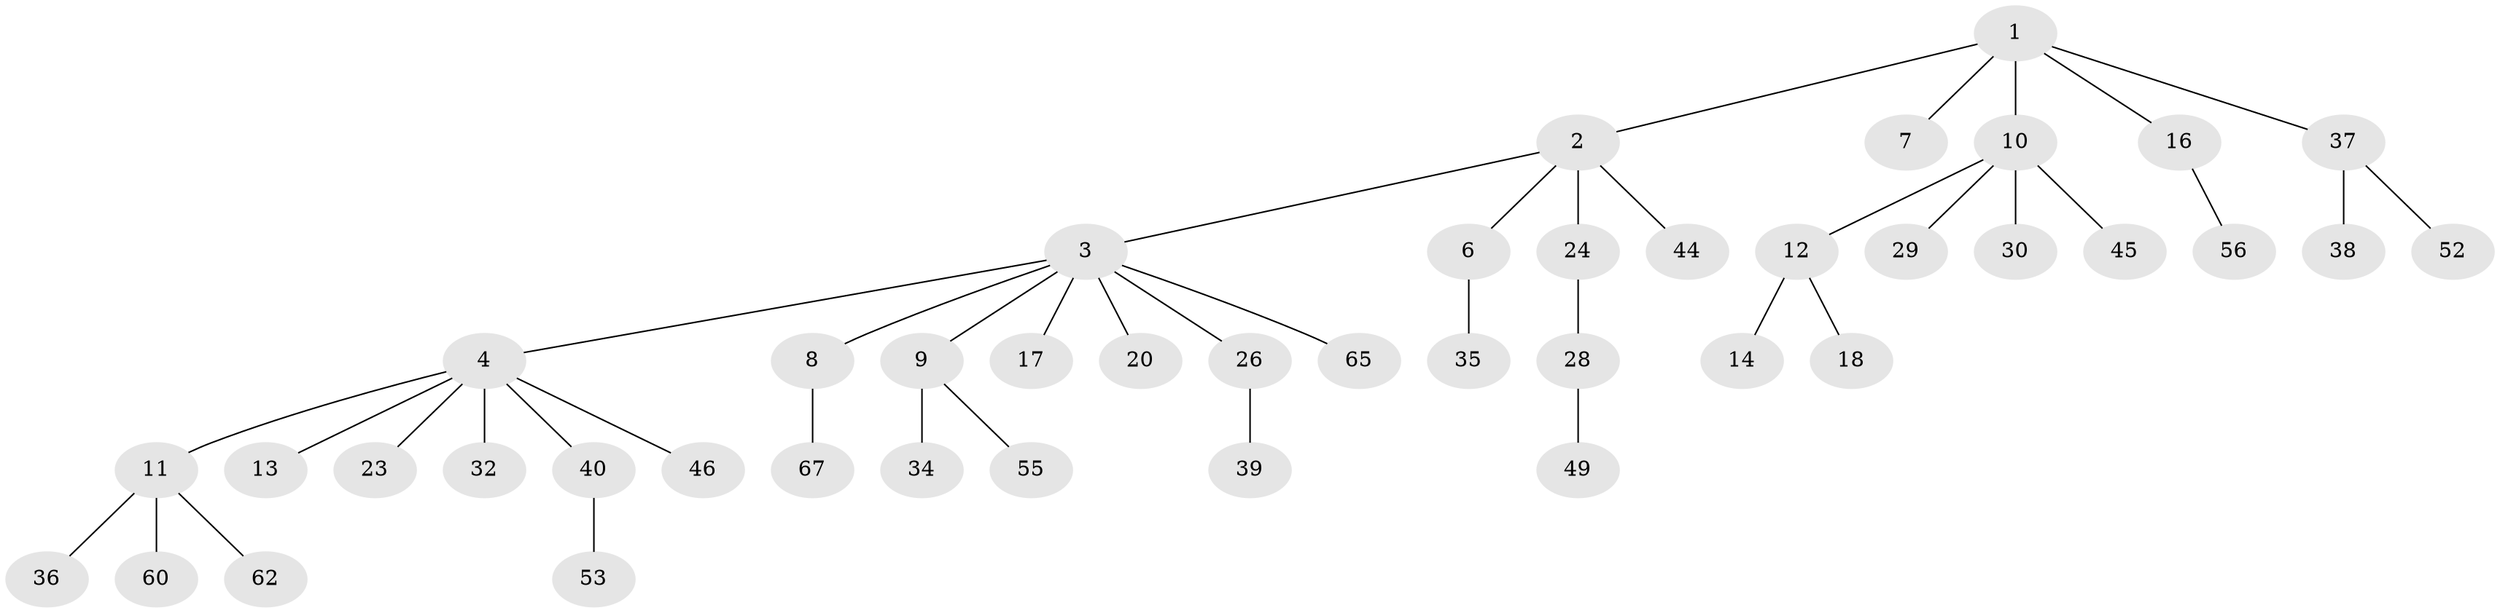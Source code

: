 // original degree distribution, {5: 0.029411764705882353, 8: 0.014705882352941176, 6: 0.014705882352941176, 2: 0.25, 3: 0.14705882352941177, 4: 0.04411764705882353, 1: 0.5}
// Generated by graph-tools (version 1.1) at 2025/42/03/06/25 10:42:03]
// undirected, 43 vertices, 42 edges
graph export_dot {
graph [start="1"]
  node [color=gray90,style=filled];
  1 [super="+21"];
  2;
  3 [super="+5"];
  4 [super="+19"];
  6 [super="+33"];
  7 [super="+54"];
  8 [super="+47"];
  9 [super="+15"];
  10 [super="+22"];
  11 [super="+27"];
  12 [super="+41"];
  13;
  14;
  16 [super="+31"];
  17;
  18 [super="+50"];
  20;
  23 [super="+43"];
  24 [super="+25"];
  26 [super="+63"];
  28 [super="+48"];
  29;
  30;
  32 [super="+58"];
  34;
  35;
  36 [super="+61"];
  37 [super="+42"];
  38 [super="+57"];
  39;
  40 [super="+51"];
  44 [super="+66"];
  45;
  46 [super="+64"];
  49;
  52;
  53;
  55 [super="+59"];
  56 [super="+68"];
  60;
  62;
  65;
  67;
  1 -- 2;
  1 -- 7;
  1 -- 10;
  1 -- 16;
  1 -- 37;
  2 -- 3;
  2 -- 6;
  2 -- 24;
  2 -- 44;
  3 -- 4;
  3 -- 8;
  3 -- 9;
  3 -- 17;
  3 -- 20;
  3 -- 26;
  3 -- 65;
  4 -- 11;
  4 -- 13;
  4 -- 32;
  4 -- 46;
  4 -- 40;
  4 -- 23;
  6 -- 35;
  8 -- 67;
  9 -- 55;
  9 -- 34;
  10 -- 12;
  10 -- 29;
  10 -- 45;
  10 -- 30;
  11 -- 62;
  11 -- 36;
  11 -- 60;
  12 -- 14;
  12 -- 18;
  16 -- 56;
  24 -- 28;
  26 -- 39;
  28 -- 49;
  37 -- 38;
  37 -- 52;
  40 -- 53;
}
